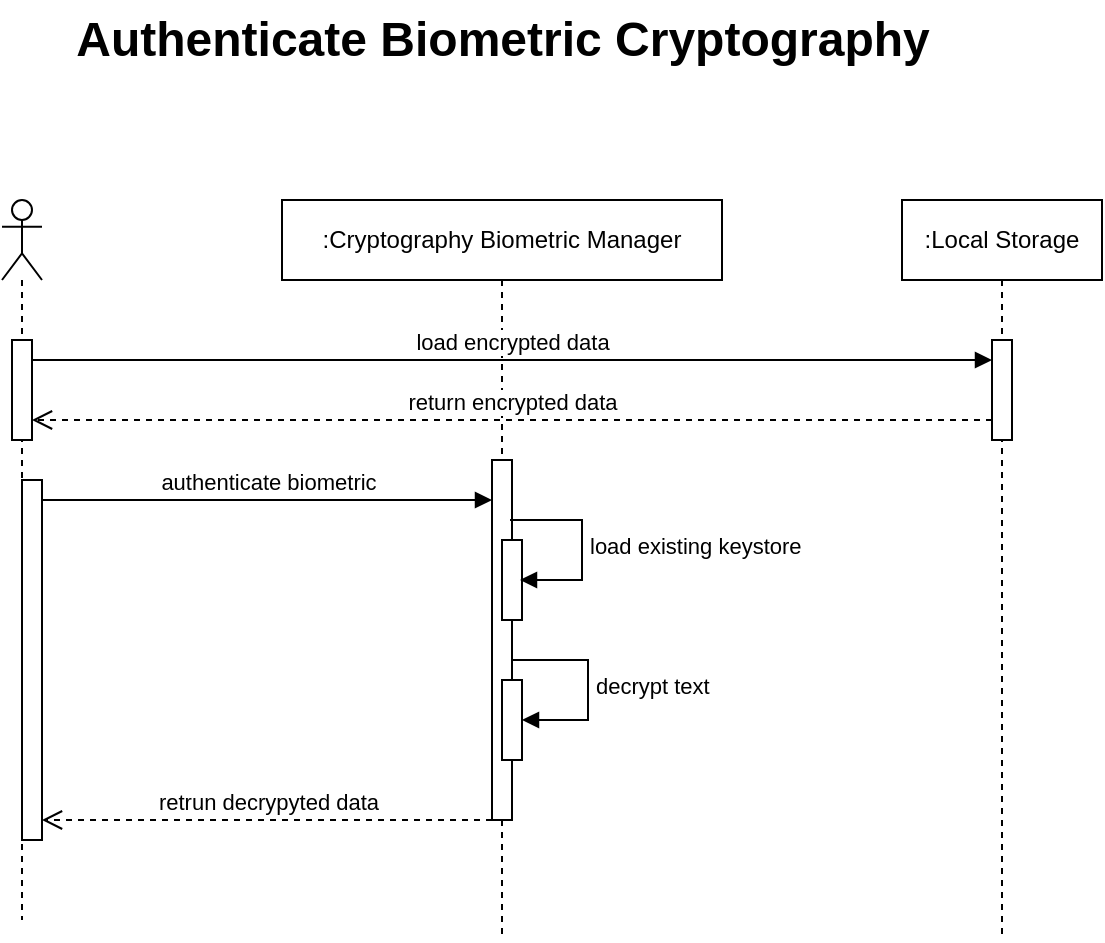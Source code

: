 <mxfile version="24.5.5" type="github">
  <diagram name="Page-1" id="Y4lIMBe28h2u2u2a3vKN">
    <mxGraphModel dx="1027" dy="589" grid="1" gridSize="9" guides="1" tooltips="1" connect="1" arrows="1" fold="1" page="1" pageScale="1" pageWidth="850" pageHeight="1100" math="0" shadow="0">
      <root>
        <mxCell id="0" />
        <mxCell id="1" parent="0" />
        <mxCell id="EvORvr17HT1seJ1Nro3n-1" value="" style="shape=umlLifeline;perimeter=lifelinePerimeter;whiteSpace=wrap;html=1;container=1;dropTarget=0;collapsible=0;recursiveResize=0;outlineConnect=0;portConstraint=eastwest;newEdgeStyle={&quot;curved&quot;:0,&quot;rounded&quot;:0};participant=umlActor;" parent="1" vertex="1">
          <mxGeometry x="150" y="180" width="20" height="360" as="geometry" />
        </mxCell>
        <mxCell id="EvORvr17HT1seJ1Nro3n-4" value=":Cryptography Biometric Manager" style="shape=umlLifeline;perimeter=lifelinePerimeter;whiteSpace=wrap;html=1;container=1;dropTarget=0;collapsible=0;recursiveResize=0;outlineConnect=0;portConstraint=eastwest;newEdgeStyle={&quot;curved&quot;:0,&quot;rounded&quot;:0};" parent="1" vertex="1">
          <mxGeometry x="290" y="180" width="220" height="370" as="geometry" />
        </mxCell>
        <mxCell id="EvORvr17HT1seJ1Nro3n-5" value="" style="html=1;points=[[0,0,0,0,5],[0,1,0,0,-5],[1,0,0,0,5],[1,1,0,0,-5]];perimeter=orthogonalPerimeter;outlineConnect=0;targetShapes=umlLifeline;portConstraint=eastwest;newEdgeStyle={&quot;curved&quot;:0,&quot;rounded&quot;:0};" parent="EvORvr17HT1seJ1Nro3n-4" vertex="1">
          <mxGeometry x="105" y="130" width="10" height="180" as="geometry" />
        </mxCell>
        <mxCell id="EvORvr17HT1seJ1Nro3n-6" value="" style="html=1;points=[[0,0,0,0,5],[0,1,0,0,-5],[1,0,0,0,5],[1,1,0,0,-5]];perimeter=orthogonalPerimeter;outlineConnect=0;targetShapes=umlLifeline;portConstraint=eastwest;newEdgeStyle={&quot;curved&quot;:0,&quot;rounded&quot;:0};" parent="EvORvr17HT1seJ1Nro3n-4" vertex="1">
          <mxGeometry x="110" y="170" width="10" height="40" as="geometry" />
        </mxCell>
        <mxCell id="EvORvr17HT1seJ1Nro3n-7" value="load existing keystore" style="html=1;align=left;spacingLeft=2;endArrow=block;rounded=0;edgeStyle=orthogonalEdgeStyle;curved=0;rounded=0;" parent="EvORvr17HT1seJ1Nro3n-4" edge="1">
          <mxGeometry x="0.011" relative="1" as="geometry">
            <mxPoint x="114" y="160" as="sourcePoint" />
            <Array as="points">
              <mxPoint x="150" y="160" />
              <mxPoint x="150" y="190" />
            </Array>
            <mxPoint x="119" y="190" as="targetPoint" />
            <mxPoint as="offset" />
          </mxGeometry>
        </mxCell>
        <mxCell id="EvORvr17HT1seJ1Nro3n-8" value="" style="html=1;points=[[0,0,0,0,5],[0,1,0,0,-5],[1,0,0,0,5],[1,1,0,0,-5]];perimeter=orthogonalPerimeter;outlineConnect=0;targetShapes=umlLifeline;portConstraint=eastwest;newEdgeStyle={&quot;curved&quot;:0,&quot;rounded&quot;:0};" parent="EvORvr17HT1seJ1Nro3n-4" vertex="1">
          <mxGeometry x="110" y="240" width="10" height="40" as="geometry" />
        </mxCell>
        <mxCell id="EvORvr17HT1seJ1Nro3n-9" value="decrypt text" style="html=1;align=left;spacingLeft=2;endArrow=block;rounded=0;edgeStyle=orthogonalEdgeStyle;curved=0;rounded=0;" parent="EvORvr17HT1seJ1Nro3n-4" source="EvORvr17HT1seJ1Nro3n-5" target="EvORvr17HT1seJ1Nro3n-8" edge="1">
          <mxGeometry relative="1" as="geometry">
            <mxPoint x="123" y="220" as="sourcePoint" />
            <Array as="points">
              <mxPoint x="153" y="230" />
              <mxPoint x="153" y="260" />
            </Array>
          </mxGeometry>
        </mxCell>
        <mxCell id="EvORvr17HT1seJ1Nro3n-11" value=":Local Storage" style="shape=umlLifeline;perimeter=lifelinePerimeter;whiteSpace=wrap;html=1;container=1;dropTarget=0;collapsible=0;recursiveResize=0;outlineConnect=0;portConstraint=eastwest;newEdgeStyle={&quot;curved&quot;:0,&quot;rounded&quot;:0};" parent="1" vertex="1">
          <mxGeometry x="600" y="180" width="100" height="370" as="geometry" />
        </mxCell>
        <mxCell id="EvORvr17HT1seJ1Nro3n-15" value="Authenticate Biometric Cryptography" style="text;strokeColor=none;fillColor=none;html=1;fontSize=24;fontStyle=1;verticalAlign=middle;align=center;" parent="1" vertex="1">
          <mxGeometry x="350" y="80" width="100" height="40" as="geometry" />
        </mxCell>
        <mxCell id="EvORvr17HT1seJ1Nro3n-16" value="" style="html=1;points=[[0,0,0,0,5],[0,1,0,0,-5],[1,0,0,0,5],[1,1,0,0,-5]];perimeter=orthogonalPerimeter;outlineConnect=0;targetShapes=umlLifeline;portConstraint=eastwest;newEdgeStyle={&quot;curved&quot;:0,&quot;rounded&quot;:0};" parent="1" vertex="1">
          <mxGeometry x="155" y="250" width="10" height="50" as="geometry" />
        </mxCell>
        <mxCell id="EvORvr17HT1seJ1Nro3n-2" value="" style="html=1;points=[[0,0,0,0,5],[0,1,0,0,-5],[1,0,0,0,5],[1,1,0,0,-5]];perimeter=orthogonalPerimeter;outlineConnect=0;targetShapes=umlLifeline;portConstraint=eastwest;newEdgeStyle={&quot;curved&quot;:0,&quot;rounded&quot;:0};" parent="1" vertex="1">
          <mxGeometry x="160" y="320" width="10" height="180" as="geometry" />
        </mxCell>
        <mxCell id="EvORvr17HT1seJ1Nro3n-10" value="authenticate biometric" style="html=1;verticalAlign=bottom;endArrow=block;curved=0;rounded=0;" parent="1" target="EvORvr17HT1seJ1Nro3n-5" edge="1">
          <mxGeometry width="80" relative="1" as="geometry">
            <mxPoint x="170" y="330" as="sourcePoint" />
            <mxPoint x="360" y="330" as="targetPoint" />
            <mxPoint as="offset" />
          </mxGeometry>
        </mxCell>
        <mxCell id="EvORvr17HT1seJ1Nro3n-13" value="retrun decrypyted data" style="html=1;verticalAlign=bottom;endArrow=open;dashed=1;endSize=8;curved=0;rounded=0;" parent="1" source="EvORvr17HT1seJ1Nro3n-5" edge="1">
          <mxGeometry relative="1" as="geometry">
            <mxPoint x="360" y="490" as="sourcePoint" />
            <mxPoint x="170" y="490" as="targetPoint" />
          </mxGeometry>
        </mxCell>
        <mxCell id="EvORvr17HT1seJ1Nro3n-17" value="load encrypted data" style="html=1;verticalAlign=bottom;endArrow=block;curved=0;rounded=0;" parent="1" edge="1">
          <mxGeometry width="80" relative="1" as="geometry">
            <mxPoint x="165" y="260" as="sourcePoint" />
            <mxPoint x="645" y="260" as="targetPoint" />
          </mxGeometry>
        </mxCell>
        <mxCell id="EvORvr17HT1seJ1Nro3n-18" value="" style="html=1;points=[[0,0,0,0,5],[0,1,0,0,-5],[1,0,0,0,5],[1,1,0,0,-5]];perimeter=orthogonalPerimeter;outlineConnect=0;targetShapes=umlLifeline;portConstraint=eastwest;newEdgeStyle={&quot;curved&quot;:0,&quot;rounded&quot;:0};" parent="1" vertex="1">
          <mxGeometry x="645" y="250" width="10" height="50" as="geometry" />
        </mxCell>
        <mxCell id="EvORvr17HT1seJ1Nro3n-19" value="return encrypted data" style="html=1;verticalAlign=bottom;endArrow=open;dashed=1;endSize=8;curved=0;rounded=0;" parent="1" source="EvORvr17HT1seJ1Nro3n-18" edge="1">
          <mxGeometry relative="1" as="geometry">
            <mxPoint x="245" y="290" as="sourcePoint" />
            <mxPoint x="165" y="290" as="targetPoint" />
          </mxGeometry>
        </mxCell>
      </root>
    </mxGraphModel>
  </diagram>
</mxfile>
